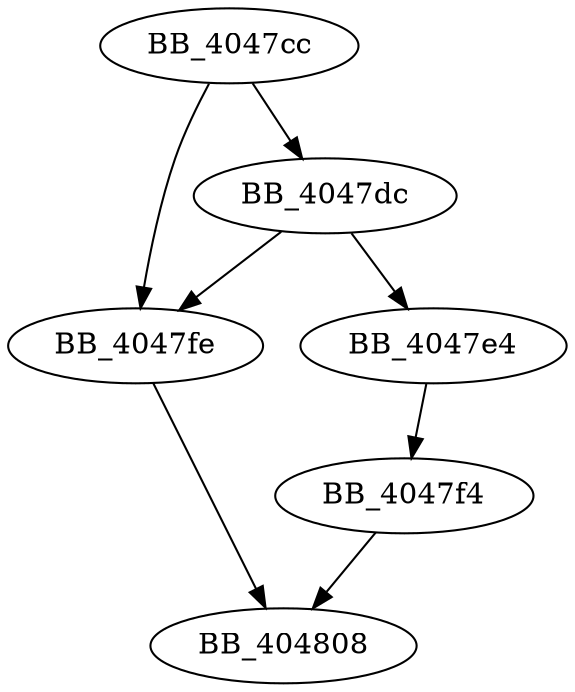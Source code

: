DiGraph __lock_file{
BB_4047cc->BB_4047dc
BB_4047cc->BB_4047fe
BB_4047dc->BB_4047e4
BB_4047dc->BB_4047fe
BB_4047e4->BB_4047f4
BB_4047f4->BB_404808
BB_4047fe->BB_404808
}
